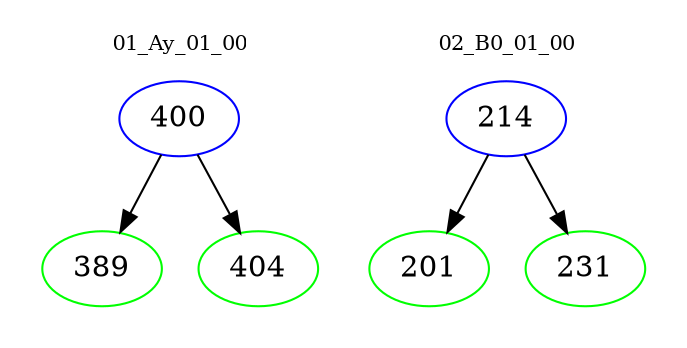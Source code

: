 digraph{
subgraph cluster_0 {
color = white
label = "01_Ay_01_00";
fontsize=10;
T0_400 [label="400", color="blue"]
T0_400 -> T0_389 [color="black"]
T0_389 [label="389", color="green"]
T0_400 -> T0_404 [color="black"]
T0_404 [label="404", color="green"]
}
subgraph cluster_1 {
color = white
label = "02_B0_01_00";
fontsize=10;
T1_214 [label="214", color="blue"]
T1_214 -> T1_201 [color="black"]
T1_201 [label="201", color="green"]
T1_214 -> T1_231 [color="black"]
T1_231 [label="231", color="green"]
}
}
